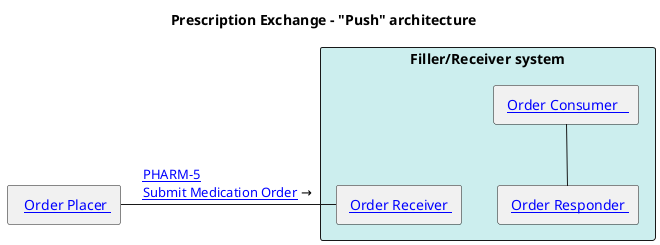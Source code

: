 @startuml
'!include ./style.iuml
skinparam linetype ortho
skinparam linetype polyline

title Prescription Exchange - "Push" architecture
agent "  [[actors-transactions.html#order-placer Order Placer ]]" as orderplacer 

rectangle "Filler/Receiver system" as PS #cee{
  agent " [[actors-transactions.html#order-receiver Order Receiver ]]" as orderreceiver 
  agent " [[actors-transactions.html#order-receiver Order Responder ]]" as orderresponder 
  agent " [[actors-transactions.html#order-consumer Order Consumer   ]]" as OrderConsumer 
}


'agent "[[actors-transactions.html#dispensereceiver Dispense Receiver]]" as dispensereceiver
'agent "[[actors-transactions.html#dispenseresponder Dispense Responder]]" as dispenseresponder 


orderplacer -r- orderreceiver : " [[pharm-5.html PHARM-5\nSubmit Medication Order]] →  "

orderreceiver -r[hidden]- orderresponder 


'orderreceiver -[hidden]r- orderresponder : "\t\t\t"
orderresponder -u- OrderConsumer



@enduml